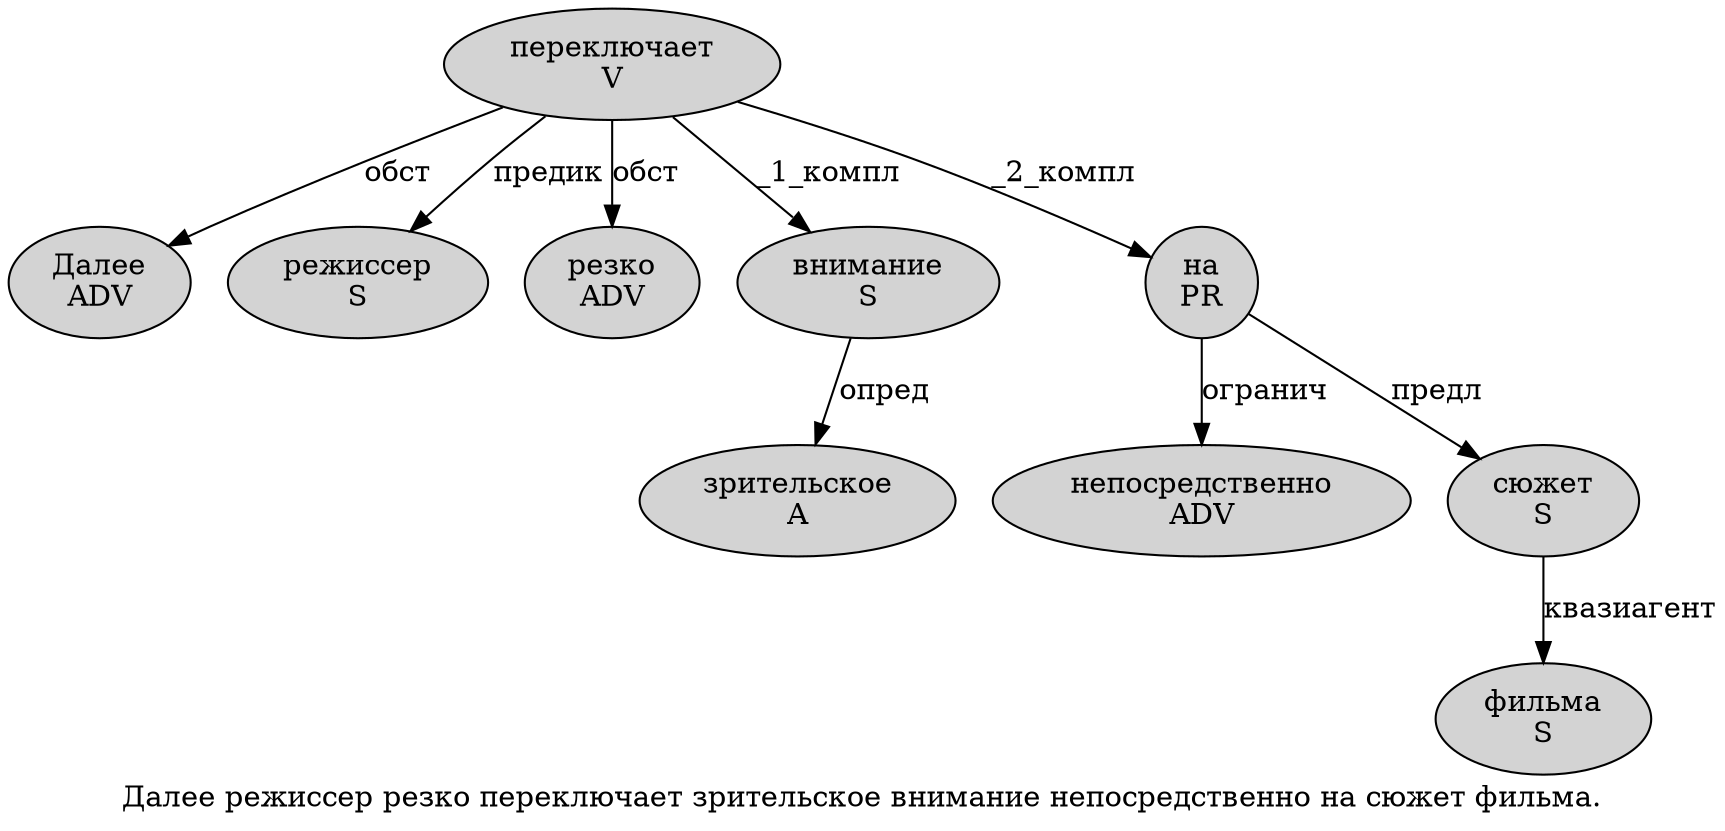 digraph SENTENCE_829 {
	graph [label="Далее режиссер резко переключает зрительское внимание непосредственно на сюжет фильма."]
	node [style=filled]
		0 [label="Далее
ADV" color="" fillcolor=lightgray penwidth=1 shape=ellipse]
		1 [label="режиссер
S" color="" fillcolor=lightgray penwidth=1 shape=ellipse]
		2 [label="резко
ADV" color="" fillcolor=lightgray penwidth=1 shape=ellipse]
		3 [label="переключает
V" color="" fillcolor=lightgray penwidth=1 shape=ellipse]
		4 [label="зрительское
A" color="" fillcolor=lightgray penwidth=1 shape=ellipse]
		5 [label="внимание
S" color="" fillcolor=lightgray penwidth=1 shape=ellipse]
		6 [label="непосредственно
ADV" color="" fillcolor=lightgray penwidth=1 shape=ellipse]
		7 [label="на
PR" color="" fillcolor=lightgray penwidth=1 shape=ellipse]
		8 [label="сюжет
S" color="" fillcolor=lightgray penwidth=1 shape=ellipse]
		9 [label="фильма
S" color="" fillcolor=lightgray penwidth=1 shape=ellipse]
			3 -> 0 [label="обст"]
			3 -> 1 [label="предик"]
			3 -> 2 [label="обст"]
			3 -> 5 [label="_1_компл"]
			3 -> 7 [label="_2_компл"]
			8 -> 9 [label="квазиагент"]
			7 -> 6 [label="огранич"]
			7 -> 8 [label="предл"]
			5 -> 4 [label="опред"]
}
